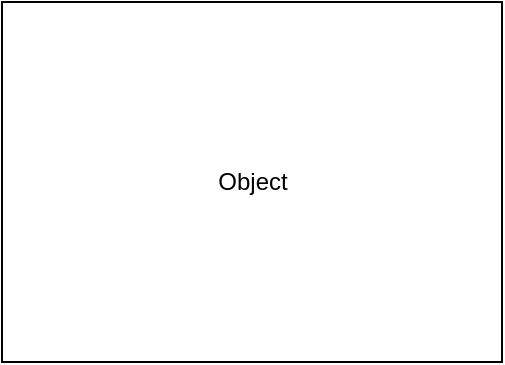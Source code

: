 <mxfile version="15.5.5" type="github">
  <diagram id="eaw8fCaroSGua-FuSO_3" name="Page-1">
    <mxGraphModel dx="1422" dy="834" grid="1" gridSize="10" guides="1" tooltips="1" connect="1" arrows="1" fold="1" page="1" pageScale="1" pageWidth="827" pageHeight="1169" math="0" shadow="0">
      <root>
        <mxCell id="0" />
        <mxCell id="1" parent="0" />
        <mxCell id="vWP_XnAj5sceBqO9dfI2-1" value="Object" style="html=1;" vertex="1" parent="1">
          <mxGeometry x="320" y="370" width="250" height="180" as="geometry" />
        </mxCell>
      </root>
    </mxGraphModel>
  </diagram>
</mxfile>
